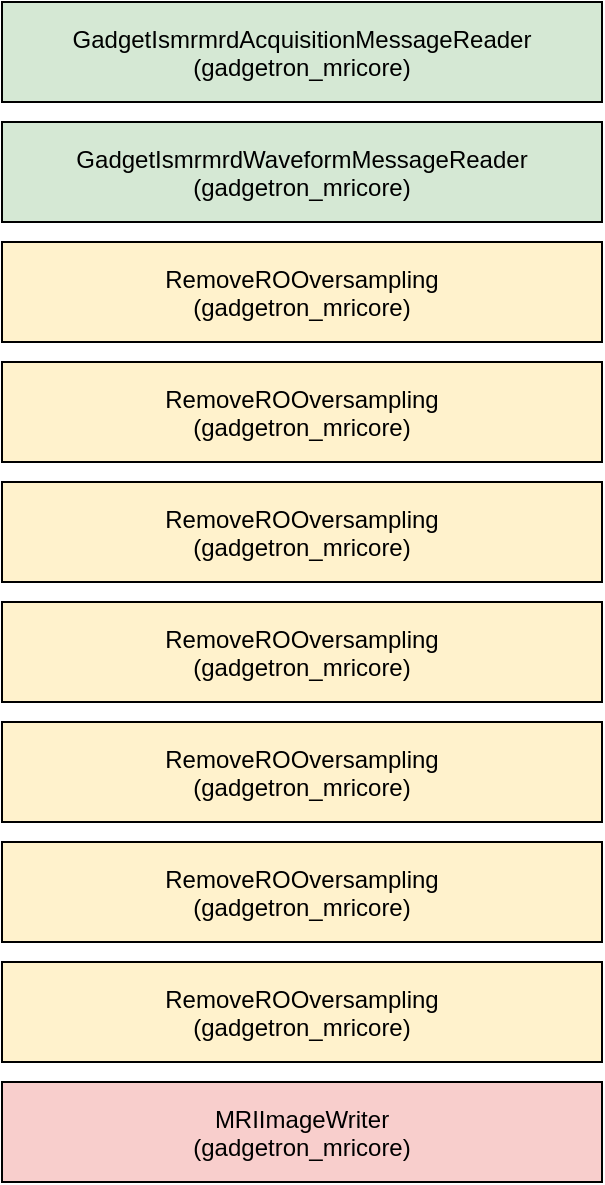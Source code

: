 <mxGraphModel>
  <root>
    <mxCell id="0" />
    <mxCell id="readers-0" value="GadgetIsmrmrdAcquisitionMessageReader&#xa;(gadgetron_mricore)" style="fillColor=#d5e8d4;fontStyle=0" parent="0" vertex="1">     
      <mxGeometry width="300" height="50" as="geometry" />
    </mxCell>
    <mxCell id="readers-1" value="GadgetIsmrmrdWaveformMessageReader&#xa;(gadgetron_mricore)" style="fillColor=#d5e8d4;" parent="0" vertex="1">
      <mxGeometry y="60" width="300" height="50" as="geometry" />
    </mxCell>
    <mxCell id="gadgets-0" value="RemoveROOversampling&#xa;(gadgetron_mricore)" style="fillColor=#fff2cc;" parent="0" vertex="1">
      <mxGeometry y="120" width="300" height="50" as="geometry" />
    </mxCell>
    <mxCell id="gadgets-1" value="RemoveROOversampling&#xa;(gadgetron_mricore)" style="fillColor=#fff2cc;" parent="0" vertex="1">
      <mxGeometry y="180" width="300" height="50" as="geometry" />
    </mxCell>
    <mxCell id="gadgets-2" value="RemoveROOversampling&#xa;(gadgetron_mricore)" style="fillColor=#fff2cc;" parent="0" vertex="1">
      <mxGeometry y="240" width="300" height="50" as="geometry" />
    </mxCell>
    <mxCell id="gadgets-3" value="RemoveROOversampling&#xa;(gadgetron_mricore)" style="fillColor=#fff2cc;" parent="0" vertex="1">
      <mxGeometry y="300" width="300" height="50" as="geometry" />
    </mxCell>
    <mxCell id="gadgets-4" value="RemoveROOversampling&#xa;(gadgetron_mricore)" style="fillColor=#fff2cc;" parent="0" vertex="1">
      <mxGeometry y="360" width="300" height="50" as="geometry" />
    </mxCell>
    <mxCell id="gadgets-5" value="RemoveROOversampling&#xa;(gadgetron_mricore)" style="fillColor=#fff2cc;" parent="0" vertex="1">
      <mxGeometry y="420" width="300" height="50" as="geometry" />
    </mxCell>
    <mxCell id="gadgets-6" value="RemoveROOversampling&#xa;(gadgetron_mricore)" style="fillColor=#fff2cc;" parent="0" vertex="1">
      <mxGeometry y="480" width="300" height="50" as="geometry" />
    </mxCell>
    <mxCell id="writers-0" value="MRIImageWriter&#xa;(gadgetron_mricore)" style="fillColor=#f8cecc;" parent="0" vertex="1">
      <mxGeometry y="540" width="300" height="50" as="geometry" />
    </mxCell>
  </root>
</mxGraphModel>
